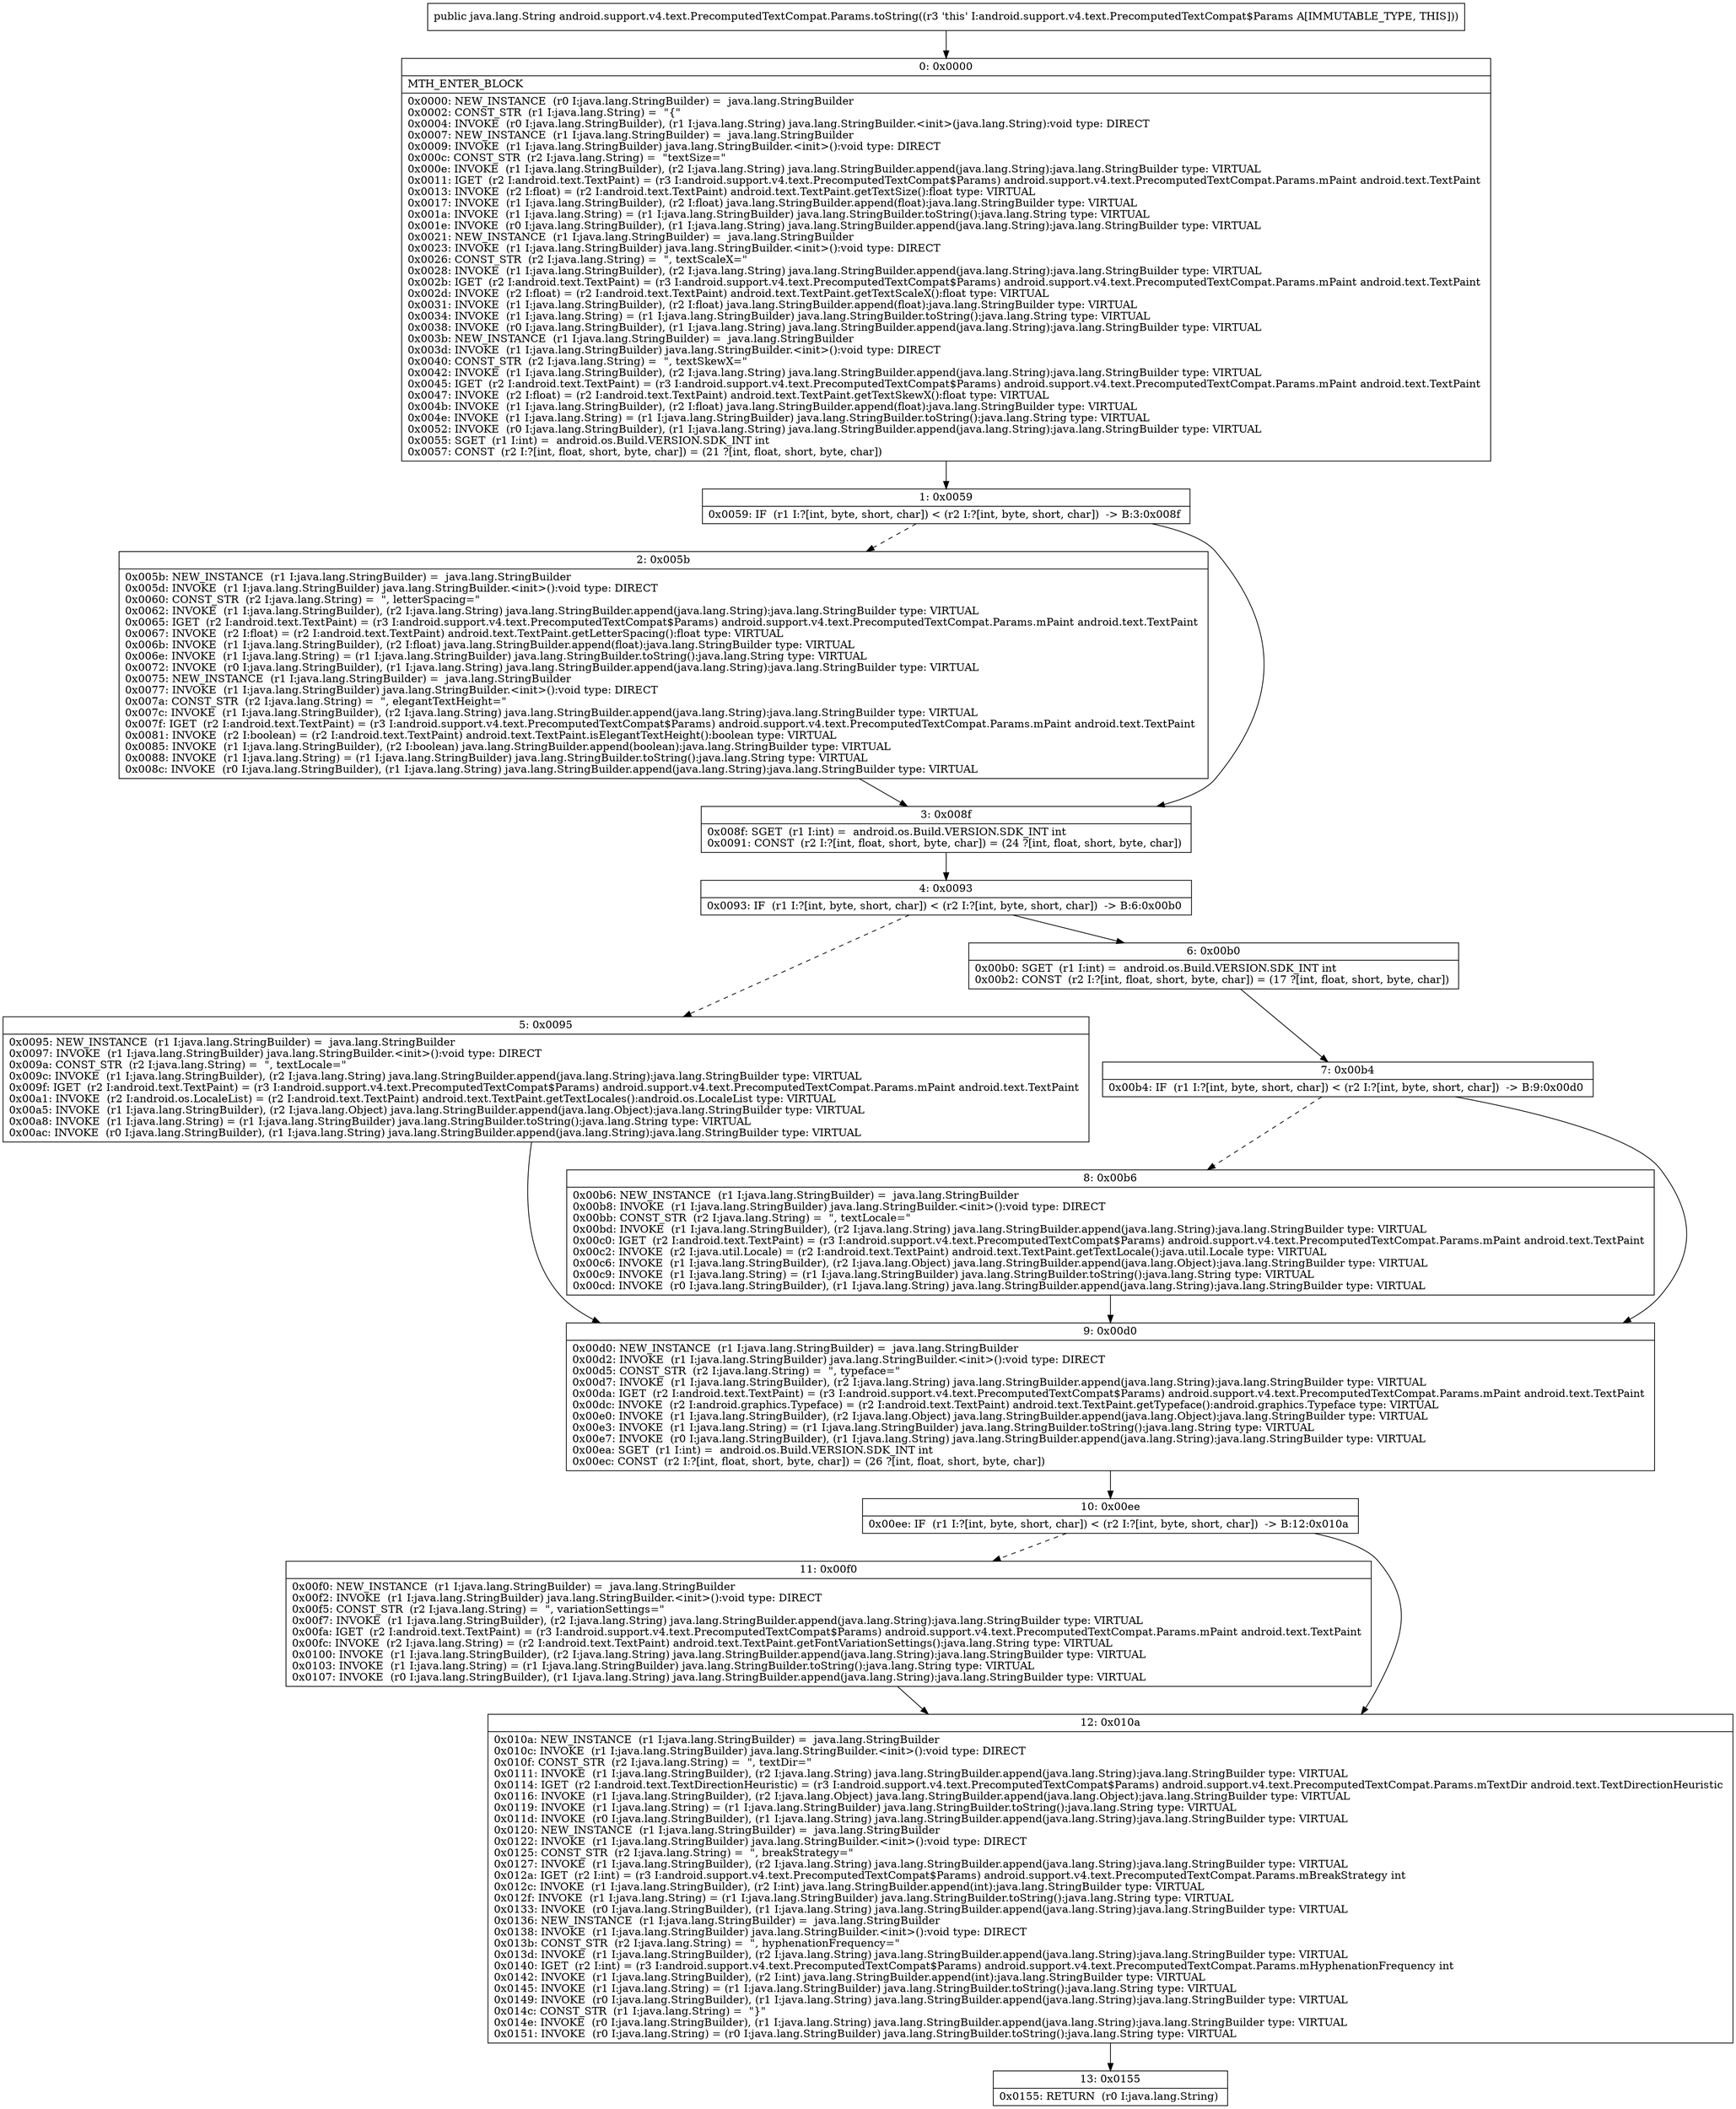 digraph "CFG forandroid.support.v4.text.PrecomputedTextCompat.Params.toString()Ljava\/lang\/String;" {
Node_0 [shape=record,label="{0\:\ 0x0000|MTH_ENTER_BLOCK\l|0x0000: NEW_INSTANCE  (r0 I:java.lang.StringBuilder) =  java.lang.StringBuilder \l0x0002: CONST_STR  (r1 I:java.lang.String) =  \"\{\" \l0x0004: INVOKE  (r0 I:java.lang.StringBuilder), (r1 I:java.lang.String) java.lang.StringBuilder.\<init\>(java.lang.String):void type: DIRECT \l0x0007: NEW_INSTANCE  (r1 I:java.lang.StringBuilder) =  java.lang.StringBuilder \l0x0009: INVOKE  (r1 I:java.lang.StringBuilder) java.lang.StringBuilder.\<init\>():void type: DIRECT \l0x000c: CONST_STR  (r2 I:java.lang.String) =  \"textSize=\" \l0x000e: INVOKE  (r1 I:java.lang.StringBuilder), (r2 I:java.lang.String) java.lang.StringBuilder.append(java.lang.String):java.lang.StringBuilder type: VIRTUAL \l0x0011: IGET  (r2 I:android.text.TextPaint) = (r3 I:android.support.v4.text.PrecomputedTextCompat$Params) android.support.v4.text.PrecomputedTextCompat.Params.mPaint android.text.TextPaint \l0x0013: INVOKE  (r2 I:float) = (r2 I:android.text.TextPaint) android.text.TextPaint.getTextSize():float type: VIRTUAL \l0x0017: INVOKE  (r1 I:java.lang.StringBuilder), (r2 I:float) java.lang.StringBuilder.append(float):java.lang.StringBuilder type: VIRTUAL \l0x001a: INVOKE  (r1 I:java.lang.String) = (r1 I:java.lang.StringBuilder) java.lang.StringBuilder.toString():java.lang.String type: VIRTUAL \l0x001e: INVOKE  (r0 I:java.lang.StringBuilder), (r1 I:java.lang.String) java.lang.StringBuilder.append(java.lang.String):java.lang.StringBuilder type: VIRTUAL \l0x0021: NEW_INSTANCE  (r1 I:java.lang.StringBuilder) =  java.lang.StringBuilder \l0x0023: INVOKE  (r1 I:java.lang.StringBuilder) java.lang.StringBuilder.\<init\>():void type: DIRECT \l0x0026: CONST_STR  (r2 I:java.lang.String) =  \", textScaleX=\" \l0x0028: INVOKE  (r1 I:java.lang.StringBuilder), (r2 I:java.lang.String) java.lang.StringBuilder.append(java.lang.String):java.lang.StringBuilder type: VIRTUAL \l0x002b: IGET  (r2 I:android.text.TextPaint) = (r3 I:android.support.v4.text.PrecomputedTextCompat$Params) android.support.v4.text.PrecomputedTextCompat.Params.mPaint android.text.TextPaint \l0x002d: INVOKE  (r2 I:float) = (r2 I:android.text.TextPaint) android.text.TextPaint.getTextScaleX():float type: VIRTUAL \l0x0031: INVOKE  (r1 I:java.lang.StringBuilder), (r2 I:float) java.lang.StringBuilder.append(float):java.lang.StringBuilder type: VIRTUAL \l0x0034: INVOKE  (r1 I:java.lang.String) = (r1 I:java.lang.StringBuilder) java.lang.StringBuilder.toString():java.lang.String type: VIRTUAL \l0x0038: INVOKE  (r0 I:java.lang.StringBuilder), (r1 I:java.lang.String) java.lang.StringBuilder.append(java.lang.String):java.lang.StringBuilder type: VIRTUAL \l0x003b: NEW_INSTANCE  (r1 I:java.lang.StringBuilder) =  java.lang.StringBuilder \l0x003d: INVOKE  (r1 I:java.lang.StringBuilder) java.lang.StringBuilder.\<init\>():void type: DIRECT \l0x0040: CONST_STR  (r2 I:java.lang.String) =  \", textSkewX=\" \l0x0042: INVOKE  (r1 I:java.lang.StringBuilder), (r2 I:java.lang.String) java.lang.StringBuilder.append(java.lang.String):java.lang.StringBuilder type: VIRTUAL \l0x0045: IGET  (r2 I:android.text.TextPaint) = (r3 I:android.support.v4.text.PrecomputedTextCompat$Params) android.support.v4.text.PrecomputedTextCompat.Params.mPaint android.text.TextPaint \l0x0047: INVOKE  (r2 I:float) = (r2 I:android.text.TextPaint) android.text.TextPaint.getTextSkewX():float type: VIRTUAL \l0x004b: INVOKE  (r1 I:java.lang.StringBuilder), (r2 I:float) java.lang.StringBuilder.append(float):java.lang.StringBuilder type: VIRTUAL \l0x004e: INVOKE  (r1 I:java.lang.String) = (r1 I:java.lang.StringBuilder) java.lang.StringBuilder.toString():java.lang.String type: VIRTUAL \l0x0052: INVOKE  (r0 I:java.lang.StringBuilder), (r1 I:java.lang.String) java.lang.StringBuilder.append(java.lang.String):java.lang.StringBuilder type: VIRTUAL \l0x0055: SGET  (r1 I:int) =  android.os.Build.VERSION.SDK_INT int \l0x0057: CONST  (r2 I:?[int, float, short, byte, char]) = (21 ?[int, float, short, byte, char]) \l}"];
Node_1 [shape=record,label="{1\:\ 0x0059|0x0059: IF  (r1 I:?[int, byte, short, char]) \< (r2 I:?[int, byte, short, char])  \-\> B:3:0x008f \l}"];
Node_2 [shape=record,label="{2\:\ 0x005b|0x005b: NEW_INSTANCE  (r1 I:java.lang.StringBuilder) =  java.lang.StringBuilder \l0x005d: INVOKE  (r1 I:java.lang.StringBuilder) java.lang.StringBuilder.\<init\>():void type: DIRECT \l0x0060: CONST_STR  (r2 I:java.lang.String) =  \", letterSpacing=\" \l0x0062: INVOKE  (r1 I:java.lang.StringBuilder), (r2 I:java.lang.String) java.lang.StringBuilder.append(java.lang.String):java.lang.StringBuilder type: VIRTUAL \l0x0065: IGET  (r2 I:android.text.TextPaint) = (r3 I:android.support.v4.text.PrecomputedTextCompat$Params) android.support.v4.text.PrecomputedTextCompat.Params.mPaint android.text.TextPaint \l0x0067: INVOKE  (r2 I:float) = (r2 I:android.text.TextPaint) android.text.TextPaint.getLetterSpacing():float type: VIRTUAL \l0x006b: INVOKE  (r1 I:java.lang.StringBuilder), (r2 I:float) java.lang.StringBuilder.append(float):java.lang.StringBuilder type: VIRTUAL \l0x006e: INVOKE  (r1 I:java.lang.String) = (r1 I:java.lang.StringBuilder) java.lang.StringBuilder.toString():java.lang.String type: VIRTUAL \l0x0072: INVOKE  (r0 I:java.lang.StringBuilder), (r1 I:java.lang.String) java.lang.StringBuilder.append(java.lang.String):java.lang.StringBuilder type: VIRTUAL \l0x0075: NEW_INSTANCE  (r1 I:java.lang.StringBuilder) =  java.lang.StringBuilder \l0x0077: INVOKE  (r1 I:java.lang.StringBuilder) java.lang.StringBuilder.\<init\>():void type: DIRECT \l0x007a: CONST_STR  (r2 I:java.lang.String) =  \", elegantTextHeight=\" \l0x007c: INVOKE  (r1 I:java.lang.StringBuilder), (r2 I:java.lang.String) java.lang.StringBuilder.append(java.lang.String):java.lang.StringBuilder type: VIRTUAL \l0x007f: IGET  (r2 I:android.text.TextPaint) = (r3 I:android.support.v4.text.PrecomputedTextCompat$Params) android.support.v4.text.PrecomputedTextCompat.Params.mPaint android.text.TextPaint \l0x0081: INVOKE  (r2 I:boolean) = (r2 I:android.text.TextPaint) android.text.TextPaint.isElegantTextHeight():boolean type: VIRTUAL \l0x0085: INVOKE  (r1 I:java.lang.StringBuilder), (r2 I:boolean) java.lang.StringBuilder.append(boolean):java.lang.StringBuilder type: VIRTUAL \l0x0088: INVOKE  (r1 I:java.lang.String) = (r1 I:java.lang.StringBuilder) java.lang.StringBuilder.toString():java.lang.String type: VIRTUAL \l0x008c: INVOKE  (r0 I:java.lang.StringBuilder), (r1 I:java.lang.String) java.lang.StringBuilder.append(java.lang.String):java.lang.StringBuilder type: VIRTUAL \l}"];
Node_3 [shape=record,label="{3\:\ 0x008f|0x008f: SGET  (r1 I:int) =  android.os.Build.VERSION.SDK_INT int \l0x0091: CONST  (r2 I:?[int, float, short, byte, char]) = (24 ?[int, float, short, byte, char]) \l}"];
Node_4 [shape=record,label="{4\:\ 0x0093|0x0093: IF  (r1 I:?[int, byte, short, char]) \< (r2 I:?[int, byte, short, char])  \-\> B:6:0x00b0 \l}"];
Node_5 [shape=record,label="{5\:\ 0x0095|0x0095: NEW_INSTANCE  (r1 I:java.lang.StringBuilder) =  java.lang.StringBuilder \l0x0097: INVOKE  (r1 I:java.lang.StringBuilder) java.lang.StringBuilder.\<init\>():void type: DIRECT \l0x009a: CONST_STR  (r2 I:java.lang.String) =  \", textLocale=\" \l0x009c: INVOKE  (r1 I:java.lang.StringBuilder), (r2 I:java.lang.String) java.lang.StringBuilder.append(java.lang.String):java.lang.StringBuilder type: VIRTUAL \l0x009f: IGET  (r2 I:android.text.TextPaint) = (r3 I:android.support.v4.text.PrecomputedTextCompat$Params) android.support.v4.text.PrecomputedTextCompat.Params.mPaint android.text.TextPaint \l0x00a1: INVOKE  (r2 I:android.os.LocaleList) = (r2 I:android.text.TextPaint) android.text.TextPaint.getTextLocales():android.os.LocaleList type: VIRTUAL \l0x00a5: INVOKE  (r1 I:java.lang.StringBuilder), (r2 I:java.lang.Object) java.lang.StringBuilder.append(java.lang.Object):java.lang.StringBuilder type: VIRTUAL \l0x00a8: INVOKE  (r1 I:java.lang.String) = (r1 I:java.lang.StringBuilder) java.lang.StringBuilder.toString():java.lang.String type: VIRTUAL \l0x00ac: INVOKE  (r0 I:java.lang.StringBuilder), (r1 I:java.lang.String) java.lang.StringBuilder.append(java.lang.String):java.lang.StringBuilder type: VIRTUAL \l}"];
Node_6 [shape=record,label="{6\:\ 0x00b0|0x00b0: SGET  (r1 I:int) =  android.os.Build.VERSION.SDK_INT int \l0x00b2: CONST  (r2 I:?[int, float, short, byte, char]) = (17 ?[int, float, short, byte, char]) \l}"];
Node_7 [shape=record,label="{7\:\ 0x00b4|0x00b4: IF  (r1 I:?[int, byte, short, char]) \< (r2 I:?[int, byte, short, char])  \-\> B:9:0x00d0 \l}"];
Node_8 [shape=record,label="{8\:\ 0x00b6|0x00b6: NEW_INSTANCE  (r1 I:java.lang.StringBuilder) =  java.lang.StringBuilder \l0x00b8: INVOKE  (r1 I:java.lang.StringBuilder) java.lang.StringBuilder.\<init\>():void type: DIRECT \l0x00bb: CONST_STR  (r2 I:java.lang.String) =  \", textLocale=\" \l0x00bd: INVOKE  (r1 I:java.lang.StringBuilder), (r2 I:java.lang.String) java.lang.StringBuilder.append(java.lang.String):java.lang.StringBuilder type: VIRTUAL \l0x00c0: IGET  (r2 I:android.text.TextPaint) = (r3 I:android.support.v4.text.PrecomputedTextCompat$Params) android.support.v4.text.PrecomputedTextCompat.Params.mPaint android.text.TextPaint \l0x00c2: INVOKE  (r2 I:java.util.Locale) = (r2 I:android.text.TextPaint) android.text.TextPaint.getTextLocale():java.util.Locale type: VIRTUAL \l0x00c6: INVOKE  (r1 I:java.lang.StringBuilder), (r2 I:java.lang.Object) java.lang.StringBuilder.append(java.lang.Object):java.lang.StringBuilder type: VIRTUAL \l0x00c9: INVOKE  (r1 I:java.lang.String) = (r1 I:java.lang.StringBuilder) java.lang.StringBuilder.toString():java.lang.String type: VIRTUAL \l0x00cd: INVOKE  (r0 I:java.lang.StringBuilder), (r1 I:java.lang.String) java.lang.StringBuilder.append(java.lang.String):java.lang.StringBuilder type: VIRTUAL \l}"];
Node_9 [shape=record,label="{9\:\ 0x00d0|0x00d0: NEW_INSTANCE  (r1 I:java.lang.StringBuilder) =  java.lang.StringBuilder \l0x00d2: INVOKE  (r1 I:java.lang.StringBuilder) java.lang.StringBuilder.\<init\>():void type: DIRECT \l0x00d5: CONST_STR  (r2 I:java.lang.String) =  \", typeface=\" \l0x00d7: INVOKE  (r1 I:java.lang.StringBuilder), (r2 I:java.lang.String) java.lang.StringBuilder.append(java.lang.String):java.lang.StringBuilder type: VIRTUAL \l0x00da: IGET  (r2 I:android.text.TextPaint) = (r3 I:android.support.v4.text.PrecomputedTextCompat$Params) android.support.v4.text.PrecomputedTextCompat.Params.mPaint android.text.TextPaint \l0x00dc: INVOKE  (r2 I:android.graphics.Typeface) = (r2 I:android.text.TextPaint) android.text.TextPaint.getTypeface():android.graphics.Typeface type: VIRTUAL \l0x00e0: INVOKE  (r1 I:java.lang.StringBuilder), (r2 I:java.lang.Object) java.lang.StringBuilder.append(java.lang.Object):java.lang.StringBuilder type: VIRTUAL \l0x00e3: INVOKE  (r1 I:java.lang.String) = (r1 I:java.lang.StringBuilder) java.lang.StringBuilder.toString():java.lang.String type: VIRTUAL \l0x00e7: INVOKE  (r0 I:java.lang.StringBuilder), (r1 I:java.lang.String) java.lang.StringBuilder.append(java.lang.String):java.lang.StringBuilder type: VIRTUAL \l0x00ea: SGET  (r1 I:int) =  android.os.Build.VERSION.SDK_INT int \l0x00ec: CONST  (r2 I:?[int, float, short, byte, char]) = (26 ?[int, float, short, byte, char]) \l}"];
Node_10 [shape=record,label="{10\:\ 0x00ee|0x00ee: IF  (r1 I:?[int, byte, short, char]) \< (r2 I:?[int, byte, short, char])  \-\> B:12:0x010a \l}"];
Node_11 [shape=record,label="{11\:\ 0x00f0|0x00f0: NEW_INSTANCE  (r1 I:java.lang.StringBuilder) =  java.lang.StringBuilder \l0x00f2: INVOKE  (r1 I:java.lang.StringBuilder) java.lang.StringBuilder.\<init\>():void type: DIRECT \l0x00f5: CONST_STR  (r2 I:java.lang.String) =  \", variationSettings=\" \l0x00f7: INVOKE  (r1 I:java.lang.StringBuilder), (r2 I:java.lang.String) java.lang.StringBuilder.append(java.lang.String):java.lang.StringBuilder type: VIRTUAL \l0x00fa: IGET  (r2 I:android.text.TextPaint) = (r3 I:android.support.v4.text.PrecomputedTextCompat$Params) android.support.v4.text.PrecomputedTextCompat.Params.mPaint android.text.TextPaint \l0x00fc: INVOKE  (r2 I:java.lang.String) = (r2 I:android.text.TextPaint) android.text.TextPaint.getFontVariationSettings():java.lang.String type: VIRTUAL \l0x0100: INVOKE  (r1 I:java.lang.StringBuilder), (r2 I:java.lang.String) java.lang.StringBuilder.append(java.lang.String):java.lang.StringBuilder type: VIRTUAL \l0x0103: INVOKE  (r1 I:java.lang.String) = (r1 I:java.lang.StringBuilder) java.lang.StringBuilder.toString():java.lang.String type: VIRTUAL \l0x0107: INVOKE  (r0 I:java.lang.StringBuilder), (r1 I:java.lang.String) java.lang.StringBuilder.append(java.lang.String):java.lang.StringBuilder type: VIRTUAL \l}"];
Node_12 [shape=record,label="{12\:\ 0x010a|0x010a: NEW_INSTANCE  (r1 I:java.lang.StringBuilder) =  java.lang.StringBuilder \l0x010c: INVOKE  (r1 I:java.lang.StringBuilder) java.lang.StringBuilder.\<init\>():void type: DIRECT \l0x010f: CONST_STR  (r2 I:java.lang.String) =  \", textDir=\" \l0x0111: INVOKE  (r1 I:java.lang.StringBuilder), (r2 I:java.lang.String) java.lang.StringBuilder.append(java.lang.String):java.lang.StringBuilder type: VIRTUAL \l0x0114: IGET  (r2 I:android.text.TextDirectionHeuristic) = (r3 I:android.support.v4.text.PrecomputedTextCompat$Params) android.support.v4.text.PrecomputedTextCompat.Params.mTextDir android.text.TextDirectionHeuristic \l0x0116: INVOKE  (r1 I:java.lang.StringBuilder), (r2 I:java.lang.Object) java.lang.StringBuilder.append(java.lang.Object):java.lang.StringBuilder type: VIRTUAL \l0x0119: INVOKE  (r1 I:java.lang.String) = (r1 I:java.lang.StringBuilder) java.lang.StringBuilder.toString():java.lang.String type: VIRTUAL \l0x011d: INVOKE  (r0 I:java.lang.StringBuilder), (r1 I:java.lang.String) java.lang.StringBuilder.append(java.lang.String):java.lang.StringBuilder type: VIRTUAL \l0x0120: NEW_INSTANCE  (r1 I:java.lang.StringBuilder) =  java.lang.StringBuilder \l0x0122: INVOKE  (r1 I:java.lang.StringBuilder) java.lang.StringBuilder.\<init\>():void type: DIRECT \l0x0125: CONST_STR  (r2 I:java.lang.String) =  \", breakStrategy=\" \l0x0127: INVOKE  (r1 I:java.lang.StringBuilder), (r2 I:java.lang.String) java.lang.StringBuilder.append(java.lang.String):java.lang.StringBuilder type: VIRTUAL \l0x012a: IGET  (r2 I:int) = (r3 I:android.support.v4.text.PrecomputedTextCompat$Params) android.support.v4.text.PrecomputedTextCompat.Params.mBreakStrategy int \l0x012c: INVOKE  (r1 I:java.lang.StringBuilder), (r2 I:int) java.lang.StringBuilder.append(int):java.lang.StringBuilder type: VIRTUAL \l0x012f: INVOKE  (r1 I:java.lang.String) = (r1 I:java.lang.StringBuilder) java.lang.StringBuilder.toString():java.lang.String type: VIRTUAL \l0x0133: INVOKE  (r0 I:java.lang.StringBuilder), (r1 I:java.lang.String) java.lang.StringBuilder.append(java.lang.String):java.lang.StringBuilder type: VIRTUAL \l0x0136: NEW_INSTANCE  (r1 I:java.lang.StringBuilder) =  java.lang.StringBuilder \l0x0138: INVOKE  (r1 I:java.lang.StringBuilder) java.lang.StringBuilder.\<init\>():void type: DIRECT \l0x013b: CONST_STR  (r2 I:java.lang.String) =  \", hyphenationFrequency=\" \l0x013d: INVOKE  (r1 I:java.lang.StringBuilder), (r2 I:java.lang.String) java.lang.StringBuilder.append(java.lang.String):java.lang.StringBuilder type: VIRTUAL \l0x0140: IGET  (r2 I:int) = (r3 I:android.support.v4.text.PrecomputedTextCompat$Params) android.support.v4.text.PrecomputedTextCompat.Params.mHyphenationFrequency int \l0x0142: INVOKE  (r1 I:java.lang.StringBuilder), (r2 I:int) java.lang.StringBuilder.append(int):java.lang.StringBuilder type: VIRTUAL \l0x0145: INVOKE  (r1 I:java.lang.String) = (r1 I:java.lang.StringBuilder) java.lang.StringBuilder.toString():java.lang.String type: VIRTUAL \l0x0149: INVOKE  (r0 I:java.lang.StringBuilder), (r1 I:java.lang.String) java.lang.StringBuilder.append(java.lang.String):java.lang.StringBuilder type: VIRTUAL \l0x014c: CONST_STR  (r1 I:java.lang.String) =  \"\}\" \l0x014e: INVOKE  (r0 I:java.lang.StringBuilder), (r1 I:java.lang.String) java.lang.StringBuilder.append(java.lang.String):java.lang.StringBuilder type: VIRTUAL \l0x0151: INVOKE  (r0 I:java.lang.String) = (r0 I:java.lang.StringBuilder) java.lang.StringBuilder.toString():java.lang.String type: VIRTUAL \l}"];
Node_13 [shape=record,label="{13\:\ 0x0155|0x0155: RETURN  (r0 I:java.lang.String) \l}"];
MethodNode[shape=record,label="{public java.lang.String android.support.v4.text.PrecomputedTextCompat.Params.toString((r3 'this' I:android.support.v4.text.PrecomputedTextCompat$Params A[IMMUTABLE_TYPE, THIS])) }"];
MethodNode -> Node_0;
Node_0 -> Node_1;
Node_1 -> Node_2[style=dashed];
Node_1 -> Node_3;
Node_2 -> Node_3;
Node_3 -> Node_4;
Node_4 -> Node_5[style=dashed];
Node_4 -> Node_6;
Node_5 -> Node_9;
Node_6 -> Node_7;
Node_7 -> Node_8[style=dashed];
Node_7 -> Node_9;
Node_8 -> Node_9;
Node_9 -> Node_10;
Node_10 -> Node_11[style=dashed];
Node_10 -> Node_12;
Node_11 -> Node_12;
Node_12 -> Node_13;
}

